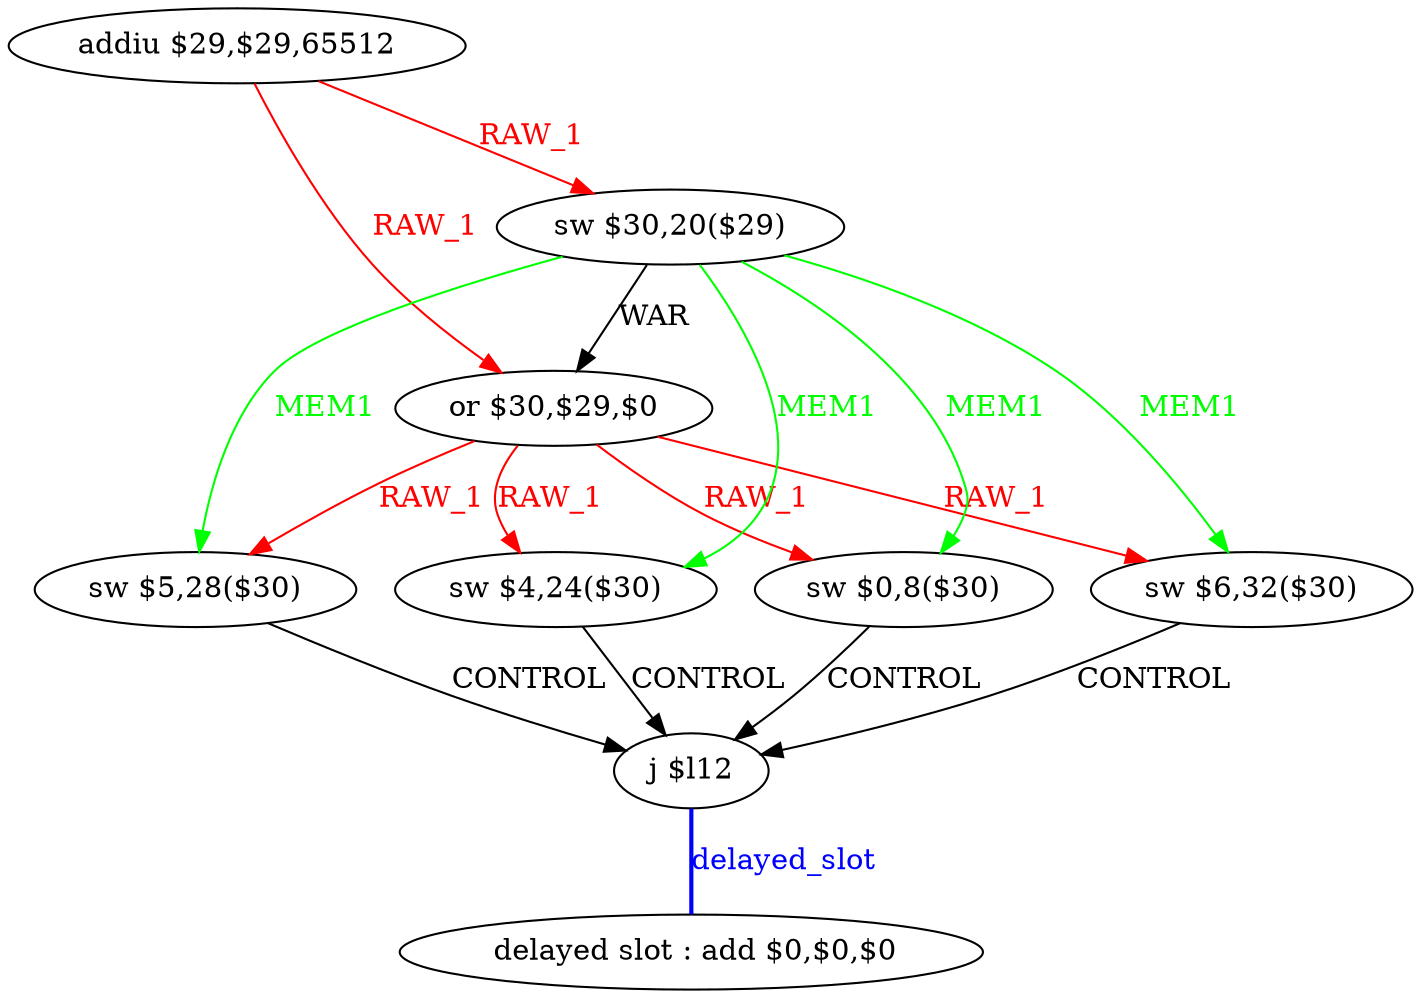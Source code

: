 digraph G1 {
node [shape = ellipse];
i8 [label = " delayed slot : add $0,$0,$0"] ;
i7 ->  i8 [style = bold, dir= none, fontcolor = blue, color = blue, label= "delayed_slot"];
i7 [label = "j $l12"] ;
i0 [label = "addiu $29,$29,65512"] ;
i0 ->  i2 [color = red, fontcolor = red, label= "RAW_1"];
i0 ->  i1 [color = red, fontcolor = red, label= "RAW_1"];
i2 [label = "or $30,$29,$0"] ;
i2 ->  i6 [color = red, fontcolor = red, label= "RAW_1"];
i2 ->  i5 [color = red, fontcolor = red, label= "RAW_1"];
i2 ->  i4 [color = red, fontcolor = red, label= "RAW_1"];
i2 ->  i3 [color = red, fontcolor = red, label= "RAW_1"];
i6 [label = "sw $0,8($30)"] ;
i6 ->  i7 [label= "CONTROL"];
i5 [label = "sw $6,32($30)"] ;
i5 ->  i7 [label= "CONTROL"];
i4 [label = "sw $5,28($30)"] ;
i4 ->  i7 [label= "CONTROL"];
i3 [label = "sw $4,24($30)"] ;
i3 ->  i7 [label= "CONTROL"];
i1 [label = "sw $30,20($29)"] ;
i1 ->  i6 [color = green, fontcolor = green, label= "MEM1"];
i1 ->  i5 [color = green, fontcolor = green, label= "MEM1"];
i1 ->  i4 [color = green, fontcolor = green, label= "MEM1"];
i1 ->  i3 [color = green, fontcolor = green, label= "MEM1"];
i1 ->  i2 [label= "WAR"];
}
